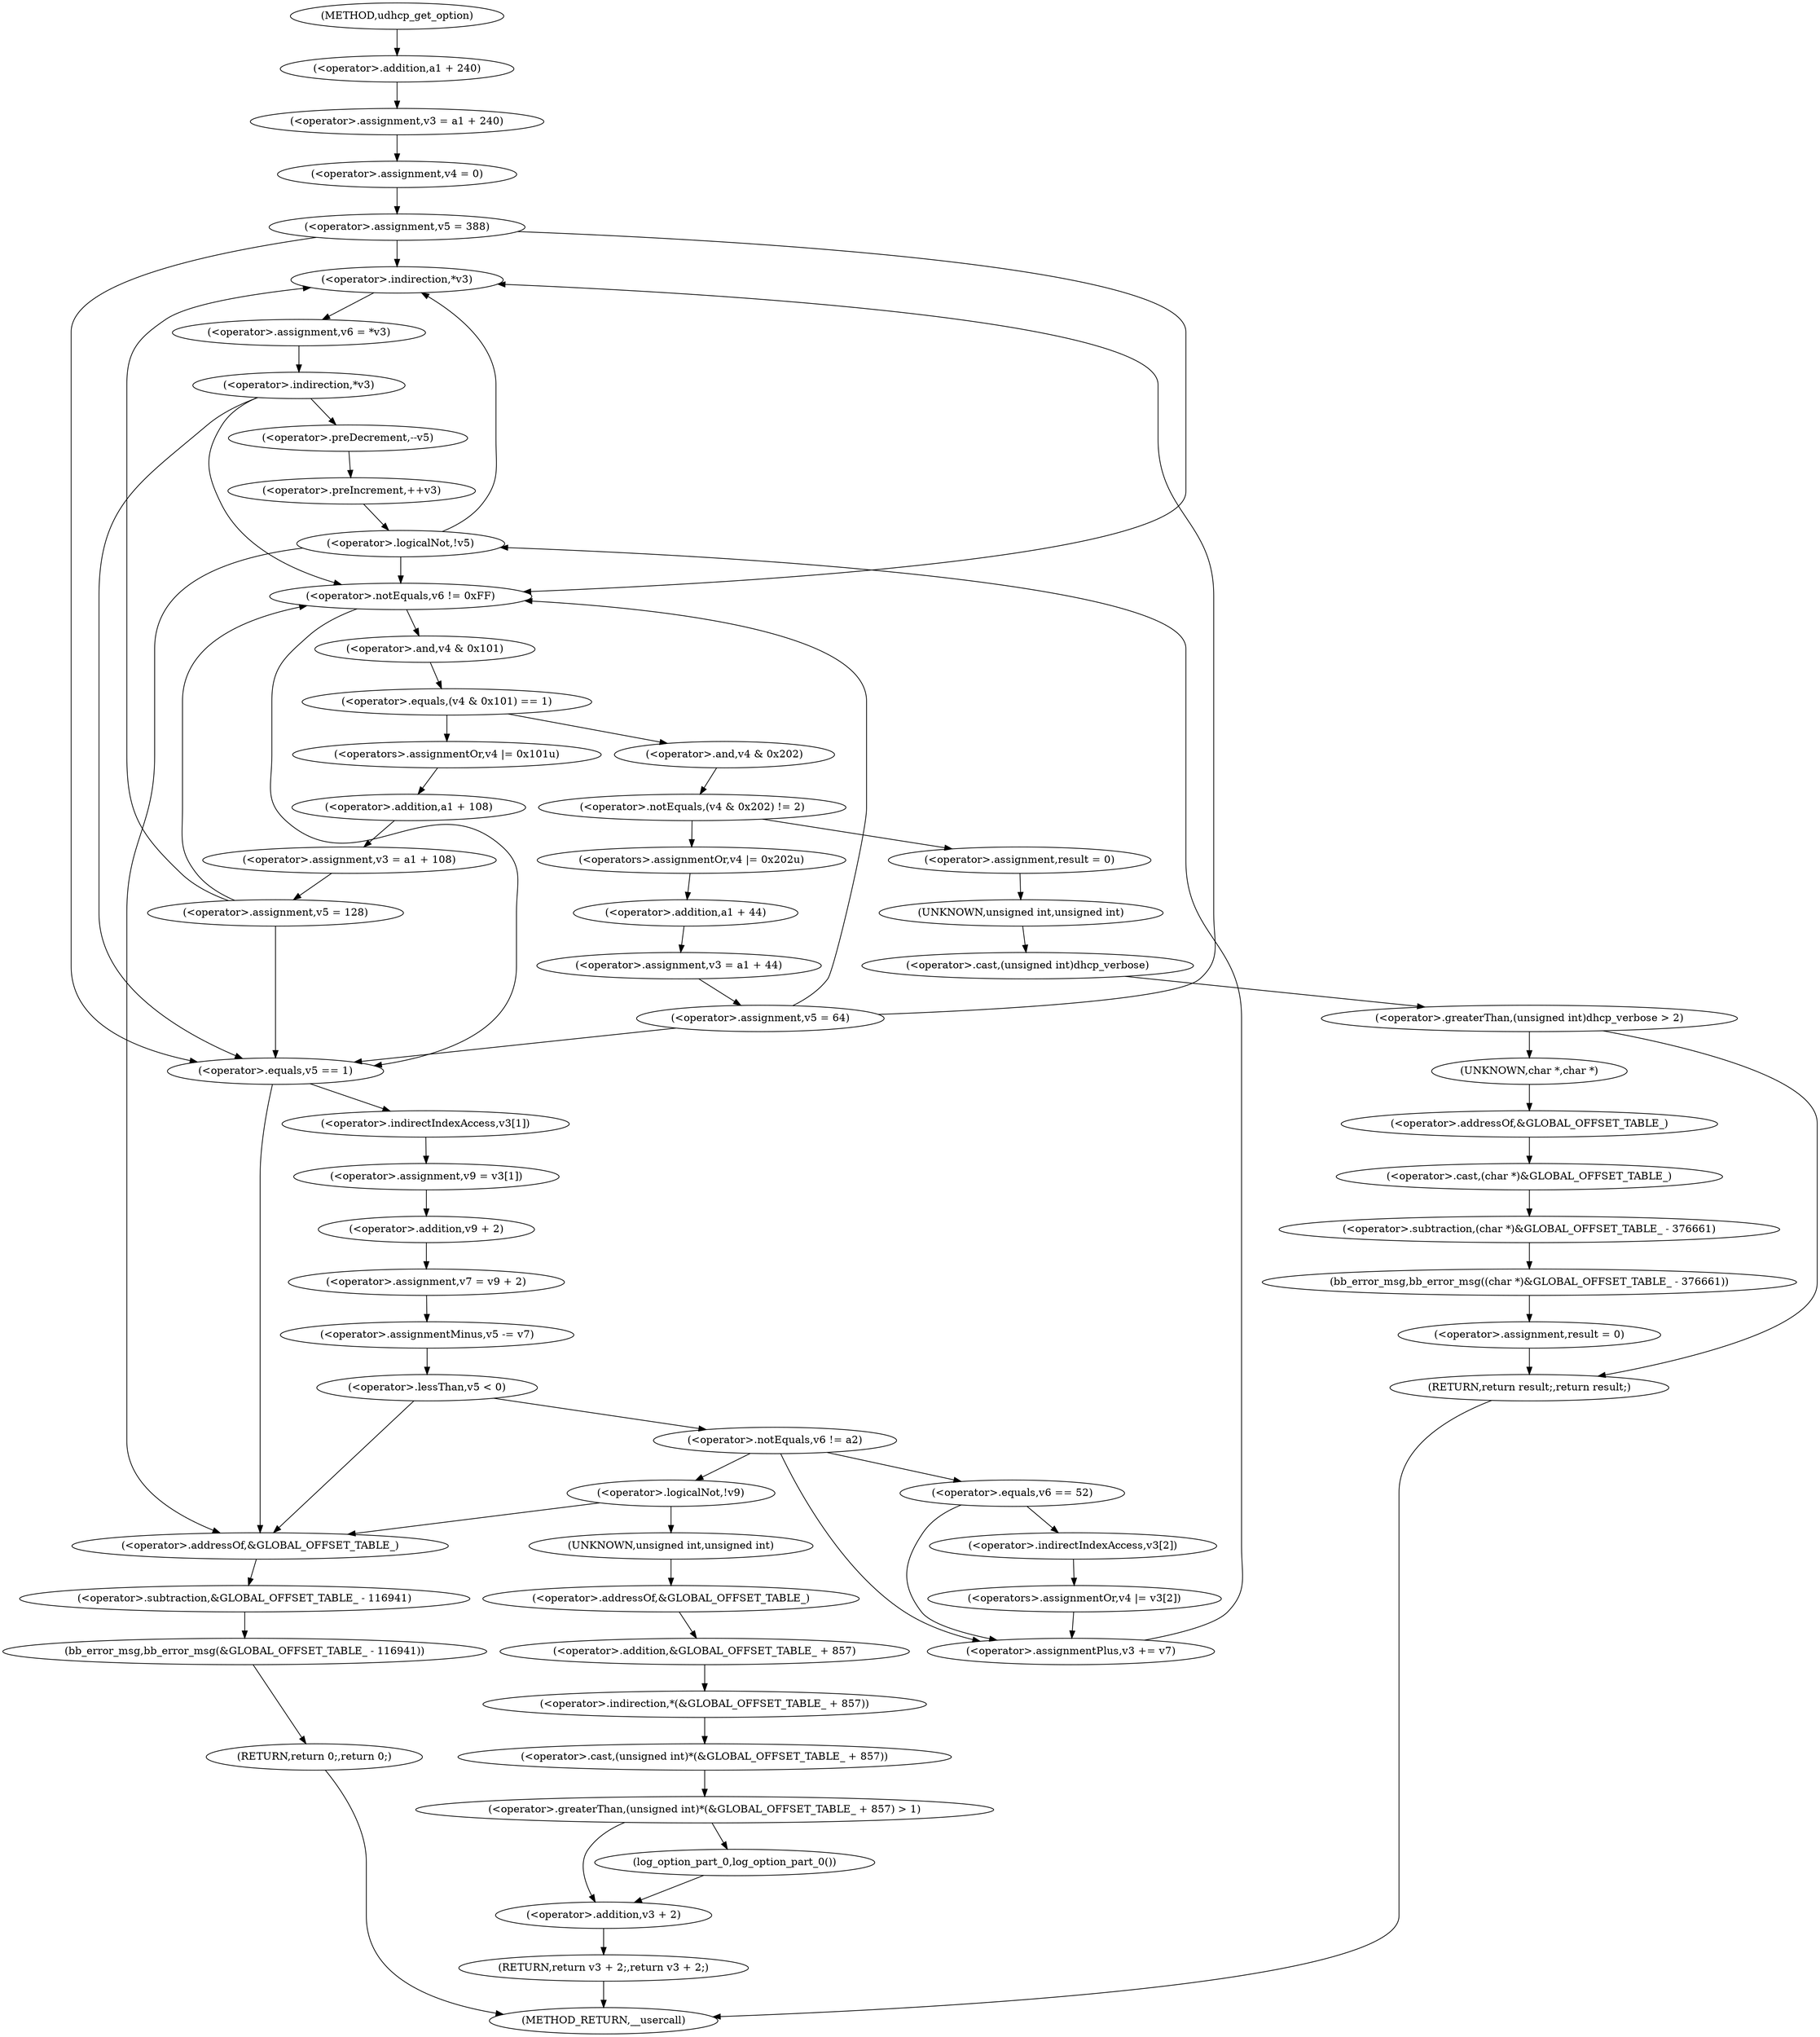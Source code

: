 digraph udhcp_get_option {  
"1000119" [label = "(<operator>.assignment,v3 = a1 + 240)" ]
"1000121" [label = "(<operator>.addition,a1 + 240)" ]
"1000124" [label = "(<operator>.assignment,v4 = 0)" ]
"1000127" [label = "(<operator>.assignment,v5 = 388)" ]
"1000136" [label = "(<operator>.assignment,v6 = *v3)" ]
"1000138" [label = "(<operator>.indirection,*v3)" ]
"1000141" [label = "(<operator>.indirection,*v3)" ]
"1000144" [label = "(<operator>.preDecrement,--v5)" ]
"1000146" [label = "(<operator>.preIncrement,++v3)" ]
"1000150" [label = "(<operator>.logicalNot,!v5)" ]
"1000154" [label = "(<operator>.notEquals,v6 != 0xFF)" ]
"1000159" [label = "(<operator>.equals,(v4 & 0x101) == 1)" ]
"1000160" [label = "(<operator>.and,v4 & 0x101)" ]
"1000165" [label = "(<operators>.assignmentOr,v4 |= 0x101u)" ]
"1000168" [label = "(<operator>.assignment,v3 = a1 + 108)" ]
"1000170" [label = "(<operator>.addition,a1 + 108)" ]
"1000173" [label = "(<operator>.assignment,v5 = 128)" ]
"1000179" [label = "(<operator>.notEquals,(v4 & 0x202) != 2)" ]
"1000180" [label = "(<operator>.and,v4 & 0x202)" ]
"1000185" [label = "(<operator>.assignment,result = 0)" ]
"1000189" [label = "(<operator>.greaterThan,(unsigned int)dhcp_verbose > 2)" ]
"1000190" [label = "(<operator>.cast,(unsigned int)dhcp_verbose)" ]
"1000191" [label = "(UNKNOWN,unsigned int,unsigned int)" ]
"1000195" [label = "(bb_error_msg,bb_error_msg((char *)&GLOBAL_OFFSET_TABLE_ - 376661))" ]
"1000196" [label = "(<operator>.subtraction,(char *)&GLOBAL_OFFSET_TABLE_ - 376661)" ]
"1000197" [label = "(<operator>.cast,(char *)&GLOBAL_OFFSET_TABLE_)" ]
"1000198" [label = "(UNKNOWN,char *,char *)" ]
"1000199" [label = "(<operator>.addressOf,&GLOBAL_OFFSET_TABLE_)" ]
"1000202" [label = "(<operator>.assignment,result = 0)" ]
"1000205" [label = "(RETURN,return result;,return result;)" ]
"1000207" [label = "(<operators>.assignmentOr,v4 |= 0x202u)" ]
"1000210" [label = "(<operator>.assignment,v3 = a1 + 44)" ]
"1000212" [label = "(<operator>.addition,a1 + 44)" ]
"1000215" [label = "(<operator>.assignment,v5 = 64)" ]
"1000219" [label = "(<operator>.equals,v5 == 1)" ]
"1000223" [label = "(<operator>.assignment,v9 = v3[1])" ]
"1000225" [label = "(<operator>.indirectIndexAccess,v3[1])" ]
"1000228" [label = "(<operator>.assignment,v7 = v9 + 2)" ]
"1000230" [label = "(<operator>.addition,v9 + 2)" ]
"1000233" [label = "(<operator>.assignmentMinus,v5 -= v7)" ]
"1000237" [label = "(<operator>.lessThan,v5 < 0)" ]
"1000242" [label = "(<operator>.notEquals,v6 != a2)" ]
"1000250" [label = "(<operator>.equals,v6 == 52)" ]
"1000253" [label = "(<operators>.assignmentOr,v4 |= v3[2])" ]
"1000255" [label = "(<operator>.indirectIndexAccess,v3[2])" ]
"1000258" [label = "(<operator>.assignmentPlus,v3 += v7)" ]
"1000263" [label = "(<operator>.logicalNot,!v9)" ]
"1000267" [label = "(bb_error_msg,bb_error_msg(&GLOBAL_OFFSET_TABLE_ - 116941))" ]
"1000268" [label = "(<operator>.subtraction,&GLOBAL_OFFSET_TABLE_ - 116941)" ]
"1000269" [label = "(<operator>.addressOf,&GLOBAL_OFFSET_TABLE_)" ]
"1000272" [label = "(RETURN,return 0;,return 0;)" ]
"1000275" [label = "(<operator>.greaterThan,(unsigned int)*(&GLOBAL_OFFSET_TABLE_ + 857) > 1)" ]
"1000276" [label = "(<operator>.cast,(unsigned int)*(&GLOBAL_OFFSET_TABLE_ + 857))" ]
"1000277" [label = "(UNKNOWN,unsigned int,unsigned int)" ]
"1000278" [label = "(<operator>.indirection,*(&GLOBAL_OFFSET_TABLE_ + 857))" ]
"1000279" [label = "(<operator>.addition,&GLOBAL_OFFSET_TABLE_ + 857)" ]
"1000280" [label = "(<operator>.addressOf,&GLOBAL_OFFSET_TABLE_)" ]
"1000284" [label = "(log_option_part_0,log_option_part_0())" ]
"1000285" [label = "(RETURN,return v3 + 2;,return v3 + 2;)" ]
"1000286" [label = "(<operator>.addition,v3 + 2)" ]
"1000108" [label = "(METHOD,udhcp_get_option)" ]
"1000289" [label = "(METHOD_RETURN,__usercall)" ]
  "1000119" -> "1000124" 
  "1000121" -> "1000119" 
  "1000124" -> "1000127" 
  "1000127" -> "1000138" 
  "1000127" -> "1000154" 
  "1000127" -> "1000219" 
  "1000136" -> "1000141" 
  "1000138" -> "1000136" 
  "1000141" -> "1000154" 
  "1000141" -> "1000219" 
  "1000141" -> "1000144" 
  "1000144" -> "1000146" 
  "1000146" -> "1000150" 
  "1000150" -> "1000138" 
  "1000150" -> "1000154" 
  "1000150" -> "1000269" 
  "1000154" -> "1000219" 
  "1000154" -> "1000160" 
  "1000159" -> "1000165" 
  "1000159" -> "1000180" 
  "1000160" -> "1000159" 
  "1000165" -> "1000170" 
  "1000168" -> "1000173" 
  "1000170" -> "1000168" 
  "1000173" -> "1000138" 
  "1000173" -> "1000154" 
  "1000173" -> "1000219" 
  "1000179" -> "1000185" 
  "1000179" -> "1000207" 
  "1000180" -> "1000179" 
  "1000185" -> "1000191" 
  "1000189" -> "1000198" 
  "1000189" -> "1000205" 
  "1000190" -> "1000189" 
  "1000191" -> "1000190" 
  "1000195" -> "1000202" 
  "1000196" -> "1000195" 
  "1000197" -> "1000196" 
  "1000198" -> "1000199" 
  "1000199" -> "1000197" 
  "1000202" -> "1000205" 
  "1000205" -> "1000289" 
  "1000207" -> "1000212" 
  "1000210" -> "1000215" 
  "1000212" -> "1000210" 
  "1000215" -> "1000138" 
  "1000215" -> "1000154" 
  "1000215" -> "1000219" 
  "1000219" -> "1000269" 
  "1000219" -> "1000225" 
  "1000223" -> "1000230" 
  "1000225" -> "1000223" 
  "1000228" -> "1000233" 
  "1000230" -> "1000228" 
  "1000233" -> "1000237" 
  "1000237" -> "1000269" 
  "1000237" -> "1000242" 
  "1000242" -> "1000250" 
  "1000242" -> "1000258" 
  "1000242" -> "1000263" 
  "1000250" -> "1000255" 
  "1000250" -> "1000258" 
  "1000253" -> "1000258" 
  "1000255" -> "1000253" 
  "1000258" -> "1000150" 
  "1000263" -> "1000277" 
  "1000263" -> "1000269" 
  "1000267" -> "1000272" 
  "1000268" -> "1000267" 
  "1000269" -> "1000268" 
  "1000272" -> "1000289" 
  "1000275" -> "1000284" 
  "1000275" -> "1000286" 
  "1000276" -> "1000275" 
  "1000277" -> "1000280" 
  "1000278" -> "1000276" 
  "1000279" -> "1000278" 
  "1000280" -> "1000279" 
  "1000284" -> "1000286" 
  "1000285" -> "1000289" 
  "1000286" -> "1000285" 
  "1000108" -> "1000121" 
}
